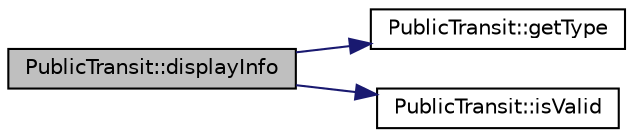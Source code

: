 digraph "PublicTransit::displayInfo"
{
 // LATEX_PDF_SIZE
  edge [fontname="Helvetica",fontsize="10",labelfontname="Helvetica",labelfontsize="10"];
  node [fontname="Helvetica",fontsize="10",shape=record];
  rankdir="LR";
  Node1 [label="PublicTransit::displayInfo",height=0.2,width=0.4,color="black", fillcolor="grey75", style="filled", fontcolor="black",tooltip="Displays detailed information about the public transit project."];
  Node1 -> Node2 [color="midnightblue",fontsize="10",style="solid",fontname="Helvetica"];
  Node2 [label="PublicTransit::getType",height=0.2,width=0.4,color="black", fillcolor="white", style="filled",URL="$classPublicTransit.html#a7f09443d67c3425581cfb4614af4fa1a",tooltip="Gets the type of infrastructure."];
  Node1 -> Node3 [color="midnightblue",fontsize="10",style="solid",fontname="Helvetica"];
  Node3 [label="PublicTransit::isValid",height=0.2,width=0.4,color="black", fillcolor="white", style="filled",URL="$classPublicTransit.html#a4228ec93beae7b25712276b48f2d6f5c",tooltip="Validates the public transit project."];
}
